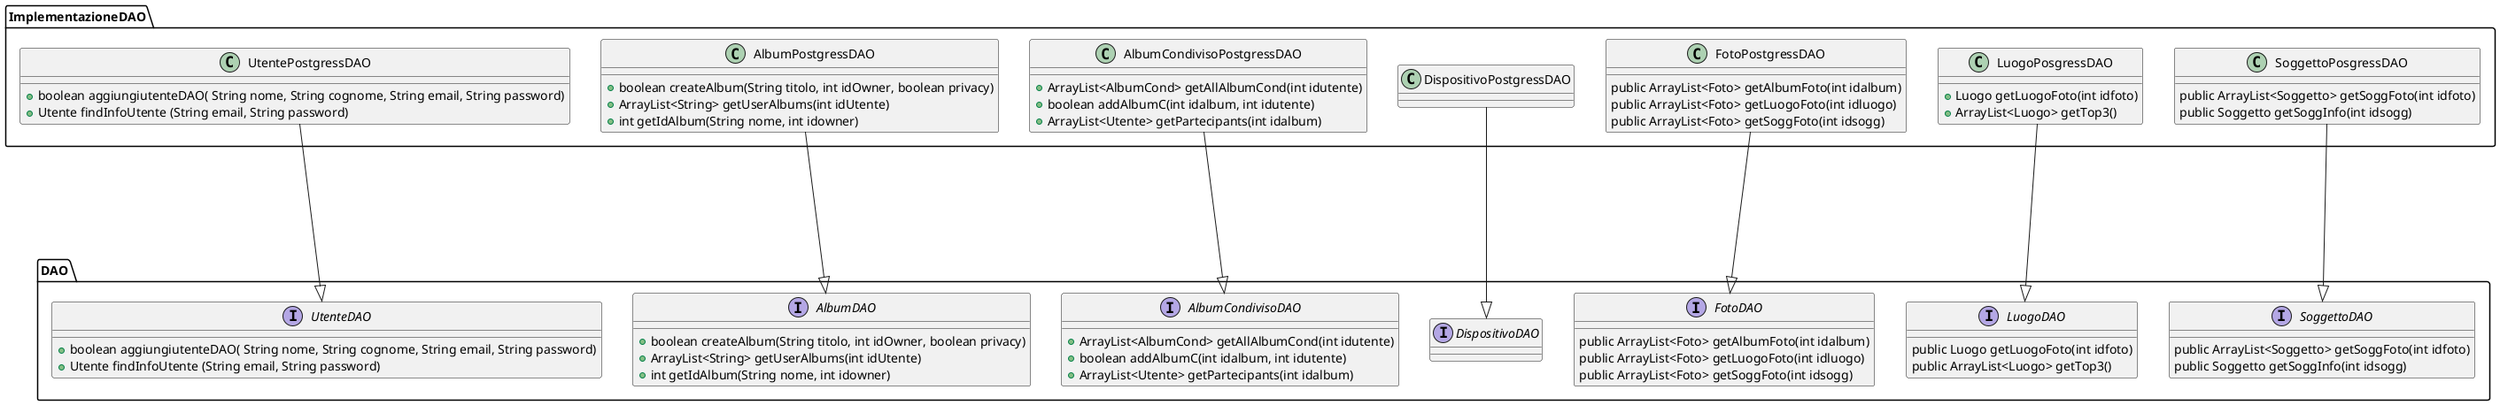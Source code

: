 @startuml dao
package DAO{
    interface UtenteDAO{
    + boolean aggiungiutenteDAO( String nome, String cognome, String email, String password) 
    + Utente findInfoUtente (String email, String password)

    }

    interface AlbumDAO{
    + boolean createAlbum(String titolo, int idOwner, boolean privacy) 
    +  ArrayList<String> getUserAlbums(int idUtente)
    +  int getIdAlbum(String nome, int idowner) 
    }

    interface AlbumCondivisoDAO{
    + ArrayList<AlbumCond> getAllAlbumCond(int idutente) 
    + boolean addAlbumC(int idalbum, int idutente)
    + ArrayList<Utente> getPartecipants(int idalbum) 
    }
    interface DispositivoDAO{}
    interface FotoDAO{
    public ArrayList<Foto> getAlbumFoto(int idalbum) 
    public ArrayList<Foto> getLuogoFoto(int idluogo) 
    public ArrayList<Foto> getSoggFoto(int idsogg) 
    }
    interface LuogoDAO{
    public Luogo getLuogoFoto(int idfoto)
    public ArrayList<Luogo> getTop3()
    }
    interface SoggettoDAO{
    public ArrayList<Soggetto> getSoggFoto(int idfoto)
    public Soggetto getSoggInfo(int idsogg) 
    }
}
package ImplementazioneDAO{
    class UtentePostgressDAO{
    + boolean aggiungiutenteDAO( String nome, String cognome, String email, String password) 
    + Utente findInfoUtente (String email, String password)

    }
    UtentePostgressDAO --|> UtenteDAO

    class AlbumPostgressDAO{
    + boolean createAlbum(String titolo, int idOwner, boolean privacy) 
    +  ArrayList<String> getUserAlbums(int idUtente)
    +  int getIdAlbum(String nome, int idowner) 
    }
    AlbumPostgressDAO --|> AlbumDAO

    class AlbumCondivisoPostgressDAO{
    + ArrayList<AlbumCond> getAllAlbumCond(int idutente) 
    + boolean addAlbumC(int idalbum, int idutente)
    + ArrayList<Utente> getPartecipants(int idalbum) 
    }
    AlbumCondivisoPostgressDAO ----|> AlbumCondivisoDAO
    class DispositivoPostgressDAO{}
    DispositivoPostgressDAO --|> DispositivoDAO
    class FotoPostgressDAO{
    public ArrayList<Foto> getAlbumFoto(int idalbum) 
    public ArrayList<Foto> getLuogoFoto(int idluogo) 
    public ArrayList<Foto> getSoggFoto(int idsogg) 
    }
    FotoPostgressDAO ----|> FotoDAO
    class LuogoPosgressDAO{
    + Luogo getLuogoFoto(int idfoto)
    + ArrayList<Luogo> getTop3()
    }
    LuogoPosgressDAO ----|> LuogoDAO
    class SoggettoPosgressDAO{
    public ArrayList<Soggetto> getSoggFoto(int idfoto)
    public Soggetto getSoggInfo(int idsogg) 
    }
    SoggettoPosgressDAO ----|> SoggettoDAO
}

@enduml